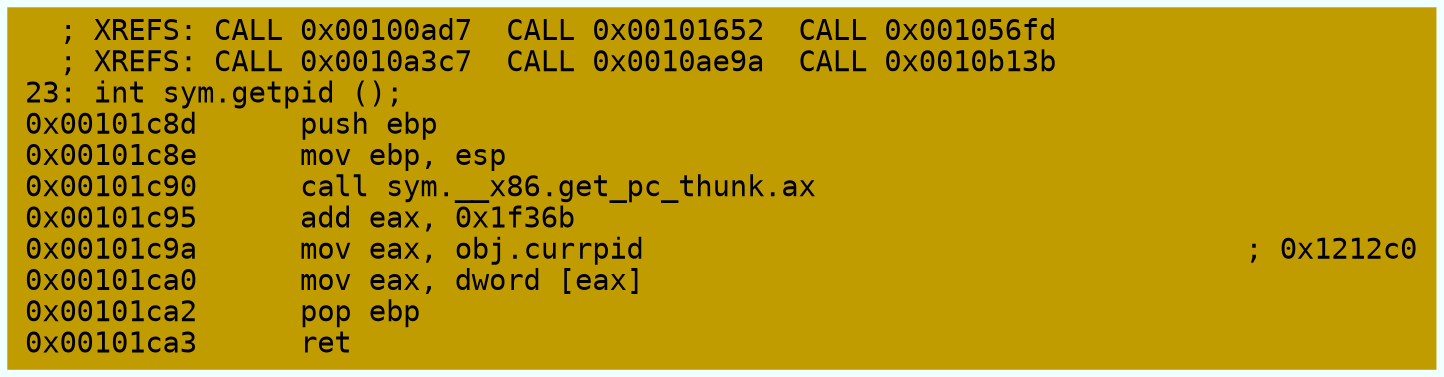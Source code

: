 digraph code {
	graph [bgcolor=azure fontsize=8 fontname="Courier" splines="ortho"];
	node [fillcolor=gray style=filled shape=box];
	edge [arrowhead="normal"];
	"0x00101c8d" [URL="sym.getpid/0x00101c8d", fillcolor="#c19c00",color="#c19c00", fontname="Courier",label="  ; XREFS: CALL 0x00100ad7  CALL 0x00101652  CALL 0x001056fd  \l  ; XREFS: CALL 0x0010a3c7  CALL 0x0010ae9a  CALL 0x0010b13b  \l23: int sym.getpid ();\l0x00101c8d      push ebp\l0x00101c8e      mov ebp, esp\l0x00101c90      call sym.__x86.get_pc_thunk.ax\l0x00101c95      add eax, 0x1f36b\l0x00101c9a      mov eax, obj.currpid                                   ; 0x1212c0\l0x00101ca0      mov eax, dword [eax]\l0x00101ca2      pop ebp\l0x00101ca3      ret\l"]
}
